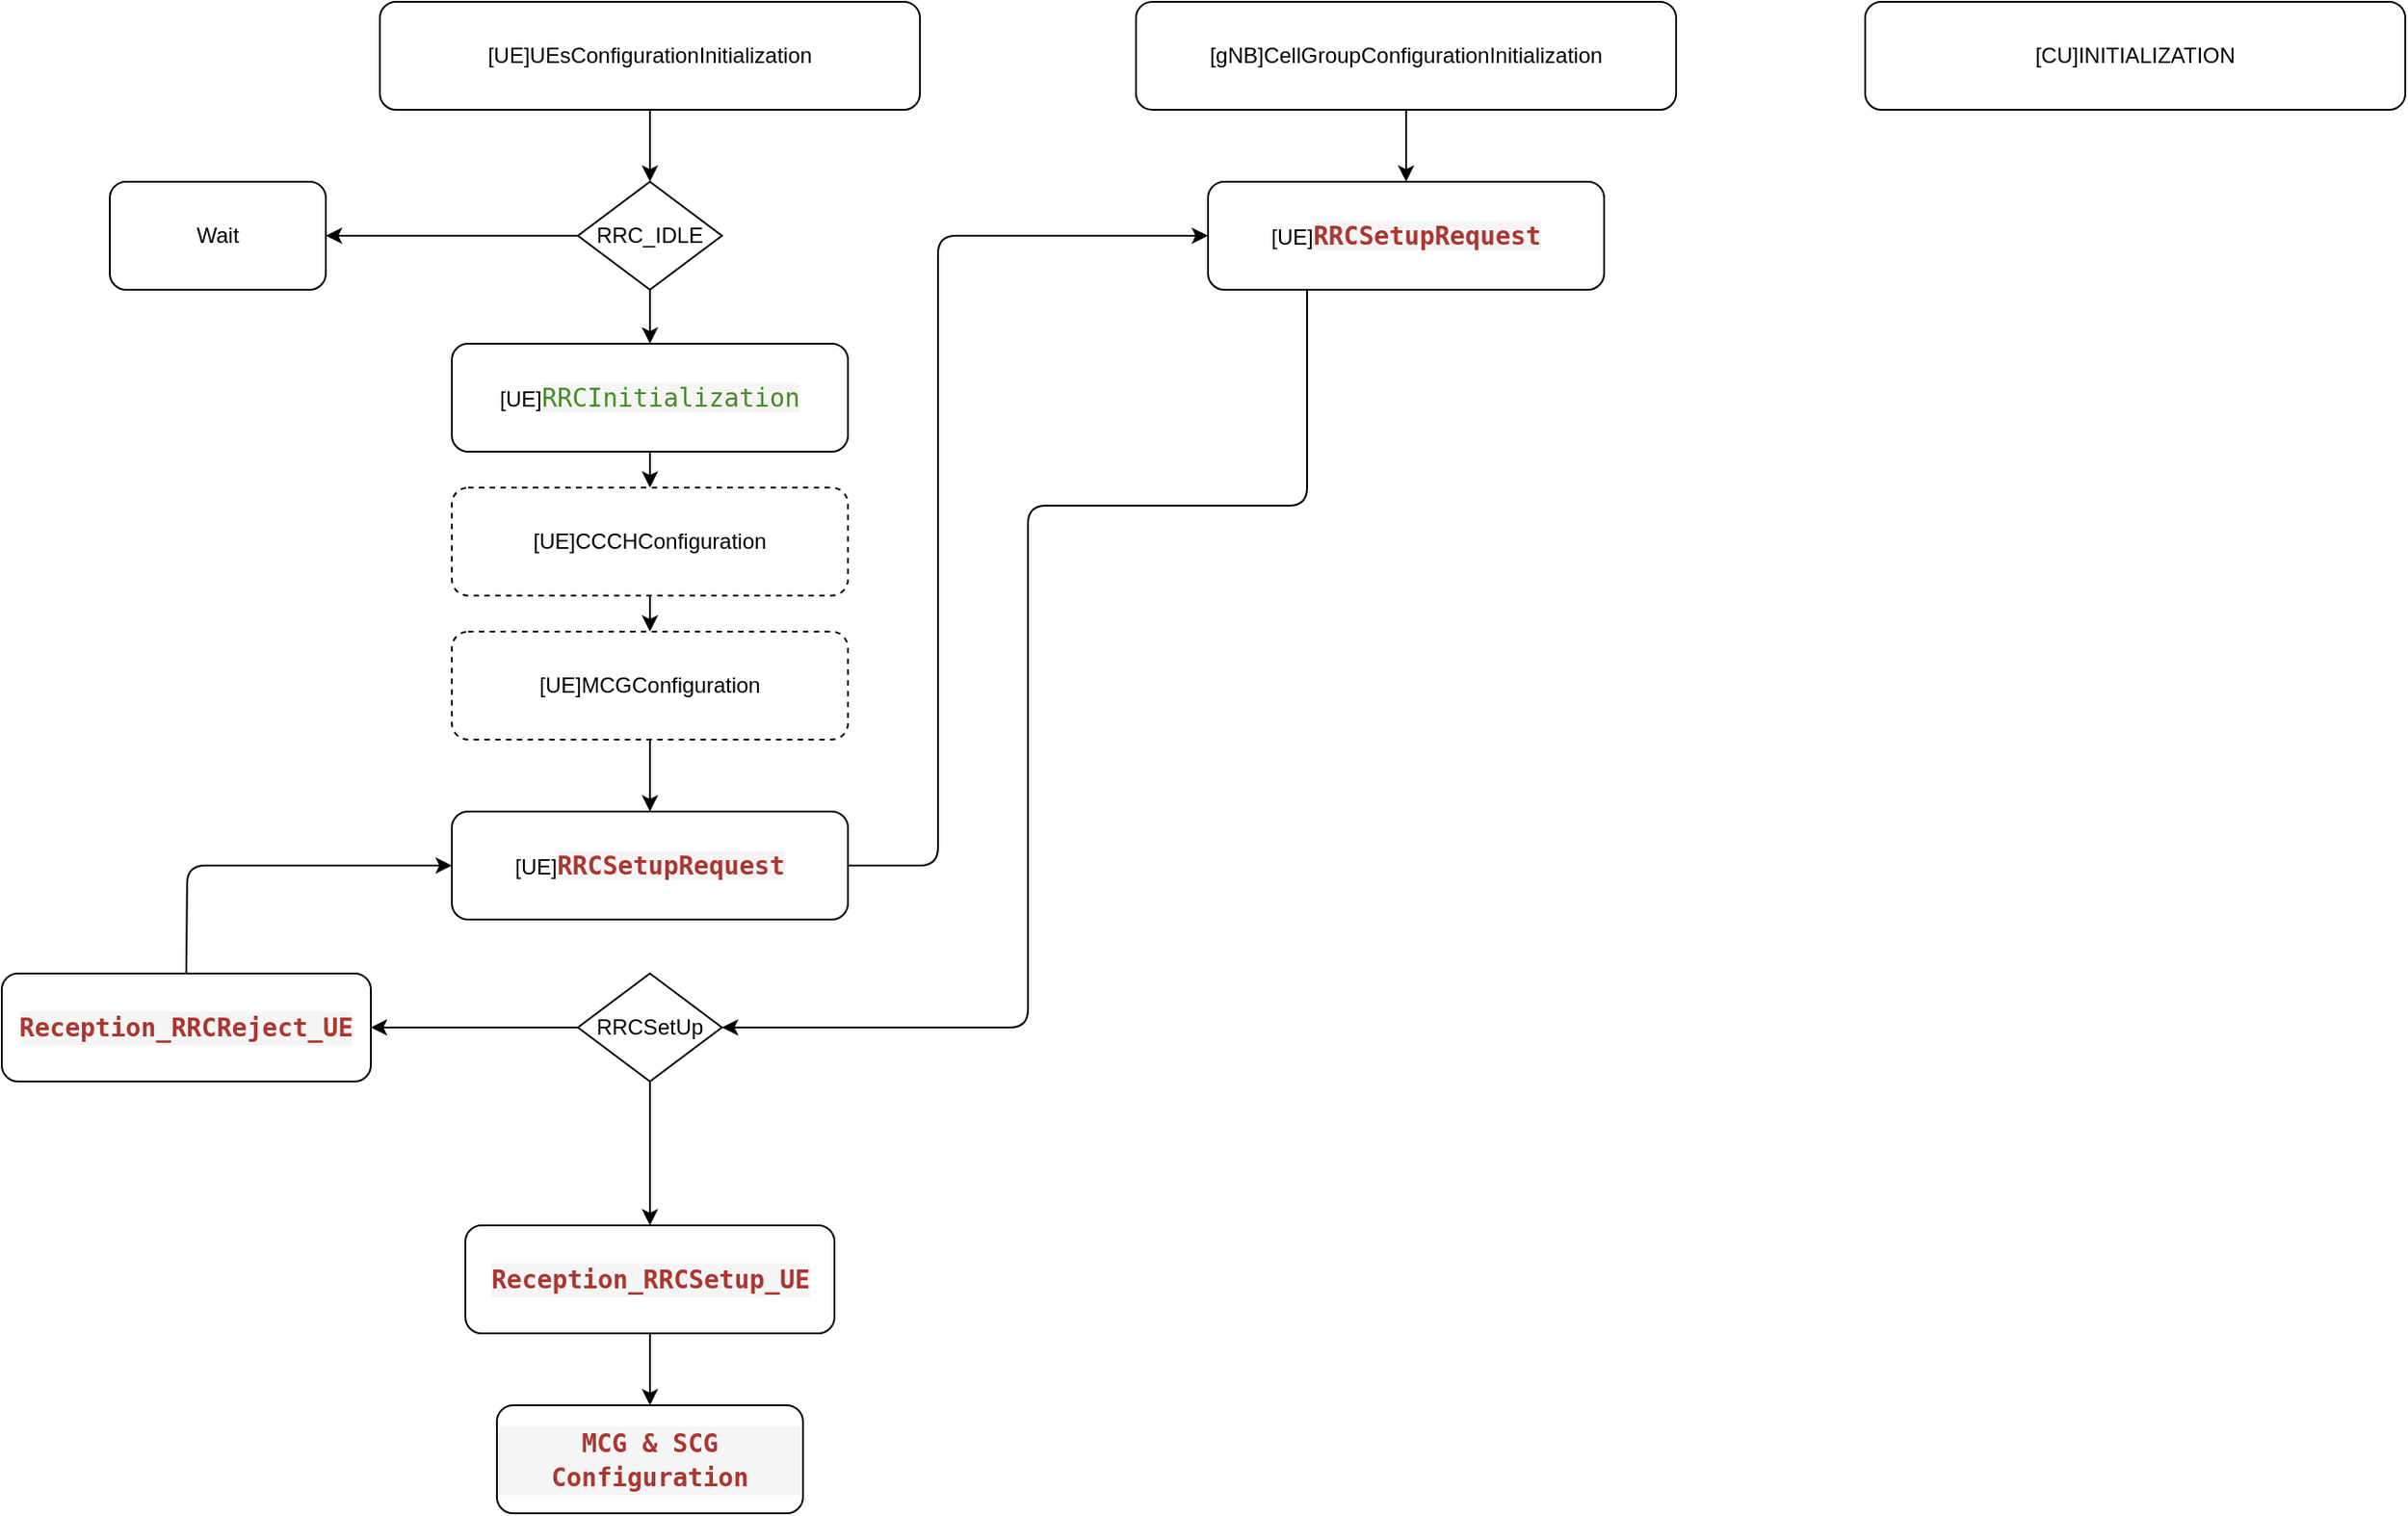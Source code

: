 <mxfile>
    <diagram id="auAPXW9Fzhh5N-ocgecs" name="Page-1">
        <mxGraphModel dx="1955" dy="812" grid="1" gridSize="10" guides="1" tooltips="1" connect="1" arrows="1" fold="1" page="1" pageScale="1" pageWidth="850" pageHeight="1100" math="0" shadow="0">
            <root>
                <mxCell id="0"/>
                <mxCell id="1" parent="0"/>
                <mxCell id="23" style="edgeStyle=none;html=1;" edge="1" parent="1" source="2" target="21">
                    <mxGeometry relative="1" as="geometry"/>
                </mxCell>
                <mxCell id="2" value="[gNB]CellGroupConfigurationInitialization" style="rounded=1;whiteSpace=wrap;html=1;" parent="1" vertex="1">
                    <mxGeometry x="20" y="200" width="300" height="60" as="geometry"/>
                </mxCell>
                <mxCell id="8" style="edgeStyle=none;html=1;" parent="1" source="3" target="6" edge="1">
                    <mxGeometry relative="1" as="geometry"/>
                </mxCell>
                <mxCell id="3" value="[UE]UEsConfigurationInitialization" style="rounded=1;whiteSpace=wrap;html=1;" parent="1" vertex="1">
                    <mxGeometry x="-400" y="200" width="300" height="60" as="geometry"/>
                </mxCell>
                <mxCell id="4" value="[CU]INITIALIZATION" style="rounded=1;whiteSpace=wrap;html=1;" parent="1" vertex="1">
                    <mxGeometry x="425" y="200" width="300" height="60" as="geometry"/>
                </mxCell>
                <mxCell id="10" style="edgeStyle=none;html=1;" parent="1" source="6" target="9" edge="1">
                    <mxGeometry relative="1" as="geometry"/>
                </mxCell>
                <mxCell id="12" style="edgeStyle=none;html=1;" parent="1" source="6" target="11" edge="1">
                    <mxGeometry relative="1" as="geometry"/>
                </mxCell>
                <mxCell id="6" value="RRC_IDLE" style="rhombus;whiteSpace=wrap;html=1;" parent="1" vertex="1">
                    <mxGeometry x="-290" y="300" width="80" height="60" as="geometry"/>
                </mxCell>
                <mxCell id="9" value="Wait" style="rounded=1;whiteSpace=wrap;html=1;" parent="1" vertex="1">
                    <mxGeometry x="-550" y="300" width="120" height="60" as="geometry"/>
                </mxCell>
                <mxCell id="16" style="edgeStyle=none;html=1;" parent="1" source="11" target="13" edge="1">
                    <mxGeometry relative="1" as="geometry"/>
                </mxCell>
                <mxCell id="11" value="[UE]&lt;span style=&quot;color: rgb(68 , 140 , 39) ; background-color: rgb(245 , 245 , 245) ; font-family: &amp;#34;droid sans mono&amp;#34; , &amp;#34;monospace&amp;#34; , monospace ; font-size: 14px&quot;&gt;RRCInitialization&lt;/span&gt;" style="rounded=1;whiteSpace=wrap;html=1;" parent="1" vertex="1">
                    <mxGeometry x="-360" y="390" width="220" height="60" as="geometry"/>
                </mxCell>
                <mxCell id="17" style="edgeStyle=none;html=1;" parent="1" source="13" target="15" edge="1">
                    <mxGeometry relative="1" as="geometry"/>
                </mxCell>
                <mxCell id="13" value="[UE]CCCHConfiguration" style="rounded=1;whiteSpace=wrap;html=1;dashed=1;" parent="1" vertex="1">
                    <mxGeometry x="-360" y="470" width="220" height="60" as="geometry"/>
                </mxCell>
                <mxCell id="19" style="edgeStyle=none;html=1;" edge="1" parent="1" source="15" target="18">
                    <mxGeometry relative="1" as="geometry"/>
                </mxCell>
                <mxCell id="15" value="[UE]MCGConfiguration" style="rounded=1;whiteSpace=wrap;html=1;dashed=1;" parent="1" vertex="1">
                    <mxGeometry x="-360" y="550" width="220" height="60" as="geometry"/>
                </mxCell>
                <mxCell id="25" style="edgeStyle=none;html=1;entryX=0;entryY=0.5;entryDx=0;entryDy=0;exitX=1;exitY=0.5;exitDx=0;exitDy=0;" edge="1" parent="1" source="18" target="21">
                    <mxGeometry relative="1" as="geometry">
                        <Array as="points">
                            <mxPoint x="-90" y="680"/>
                            <mxPoint x="-90" y="330"/>
                        </Array>
                    </mxGeometry>
                </mxCell>
                <mxCell id="18" value="[UE]&lt;span style=&quot;color: rgb(170 , 55 , 49) ; font-weight: bold ; background-color: rgb(245 , 245 , 245) ; font-family: &amp;#34;droid sans mono&amp;#34; , &amp;#34;monospace&amp;#34; , monospace ; font-size: 14px&quot;&gt;RRCSetupRequest&lt;/span&gt;" style="rounded=1;whiteSpace=wrap;html=1;" vertex="1" parent="1">
                    <mxGeometry x="-360" y="650" width="220" height="60" as="geometry"/>
                </mxCell>
                <mxCell id="28" style="edgeStyle=none;html=1;" edge="1" parent="1" source="20" target="27">
                    <mxGeometry relative="1" as="geometry"/>
                </mxCell>
                <mxCell id="31" style="edgeStyle=none;html=1;entryX=1;entryY=0.5;entryDx=0;entryDy=0;" edge="1" parent="1" source="20" target="30">
                    <mxGeometry relative="1" as="geometry"/>
                </mxCell>
                <mxCell id="20" value="RRCSetUp" style="rhombus;whiteSpace=wrap;html=1;" vertex="1" parent="1">
                    <mxGeometry x="-290" y="740" width="80" height="60" as="geometry"/>
                </mxCell>
                <mxCell id="26" style="edgeStyle=none;html=1;entryX=1;entryY=0.5;entryDx=0;entryDy=0;exitX=0.25;exitY=1;exitDx=0;exitDy=0;" edge="1" parent="1" source="21" target="20">
                    <mxGeometry relative="1" as="geometry">
                        <Array as="points">
                            <mxPoint x="115" y="480"/>
                            <mxPoint x="-40" y="480"/>
                            <mxPoint x="-40" y="770"/>
                        </Array>
                    </mxGeometry>
                </mxCell>
                <mxCell id="21" value="[UE]&lt;span style=&quot;color: rgb(170 , 55 , 49) ; font-weight: bold ; background-color: rgb(245 , 245 , 245) ; font-family: &amp;#34;droid sans mono&amp;#34; , &amp;#34;monospace&amp;#34; , monospace ; font-size: 14px&quot;&gt;RRCSetupRequest&lt;/span&gt;" style="rounded=1;whiteSpace=wrap;html=1;" vertex="1" parent="1">
                    <mxGeometry x="60" y="300" width="220" height="60" as="geometry"/>
                </mxCell>
                <mxCell id="32" style="edgeStyle=none;html=1;" edge="1" parent="1" source="27" target="29">
                    <mxGeometry relative="1" as="geometry"/>
                </mxCell>
                <mxCell id="27" value="&lt;div style=&quot;color: rgb(51 , 51 , 51) ; background-color: rgb(245 , 245 , 245) ; font-family: &amp;#34;droid sans mono&amp;#34; , &amp;#34;monospace&amp;#34; , monospace ; font-size: 14px ; line-height: 19px&quot;&gt;&lt;span style=&quot;color: #aa3731 ; font-weight: bold&quot;&gt;Reception_RRCSetup_UE&lt;/span&gt;&lt;/div&gt;" style="rounded=1;whiteSpace=wrap;html=1;" vertex="1" parent="1">
                    <mxGeometry x="-352.5" y="880" width="205" height="60" as="geometry"/>
                </mxCell>
                <mxCell id="29" value="&lt;div style=&quot;color: rgb(51 , 51 , 51) ; background-color: rgb(245 , 245 , 245) ; font-family: &amp;#34;droid sans mono&amp;#34; , &amp;#34;monospace&amp;#34; , monospace ; font-size: 14px ; line-height: 19px&quot;&gt;&lt;span style=&quot;color: #aa3731 ; font-weight: bold&quot;&gt;MCG &amp;amp; SCG Configuration&lt;/span&gt;&lt;/div&gt;" style="rounded=1;whiteSpace=wrap;html=1;" vertex="1" parent="1">
                    <mxGeometry x="-335" y="980" width="170" height="60" as="geometry"/>
                </mxCell>
                <mxCell id="33" style="edgeStyle=none;html=1;entryX=0;entryY=0.5;entryDx=0;entryDy=0;exitX=0.5;exitY=0;exitDx=0;exitDy=0;" edge="1" parent="1" source="30" target="18">
                    <mxGeometry relative="1" as="geometry">
                        <Array as="points">
                            <mxPoint x="-507" y="680"/>
                        </Array>
                    </mxGeometry>
                </mxCell>
                <mxCell id="30" value="&lt;div style=&quot;color: rgb(51 , 51 , 51) ; background-color: rgb(245 , 245 , 245) ; font-family: &amp;#34;droid sans mono&amp;#34; , &amp;#34;monospace&amp;#34; , monospace ; font-size: 14px ; line-height: 19px&quot;&gt;&lt;div style=&quot;font-family: &amp;#34;droid sans mono&amp;#34; , &amp;#34;monospace&amp;#34; , monospace ; line-height: 19px&quot;&gt;&lt;span style=&quot;color: #aa3731 ; font-weight: bold&quot;&gt;Reception_RRCReject_UE&lt;/span&gt;&lt;/div&gt;&lt;/div&gt;" style="rounded=1;whiteSpace=wrap;html=1;" vertex="1" parent="1">
                    <mxGeometry x="-610" y="740" width="205" height="60" as="geometry"/>
                </mxCell>
            </root>
        </mxGraphModel>
    </diagram>
</mxfile>